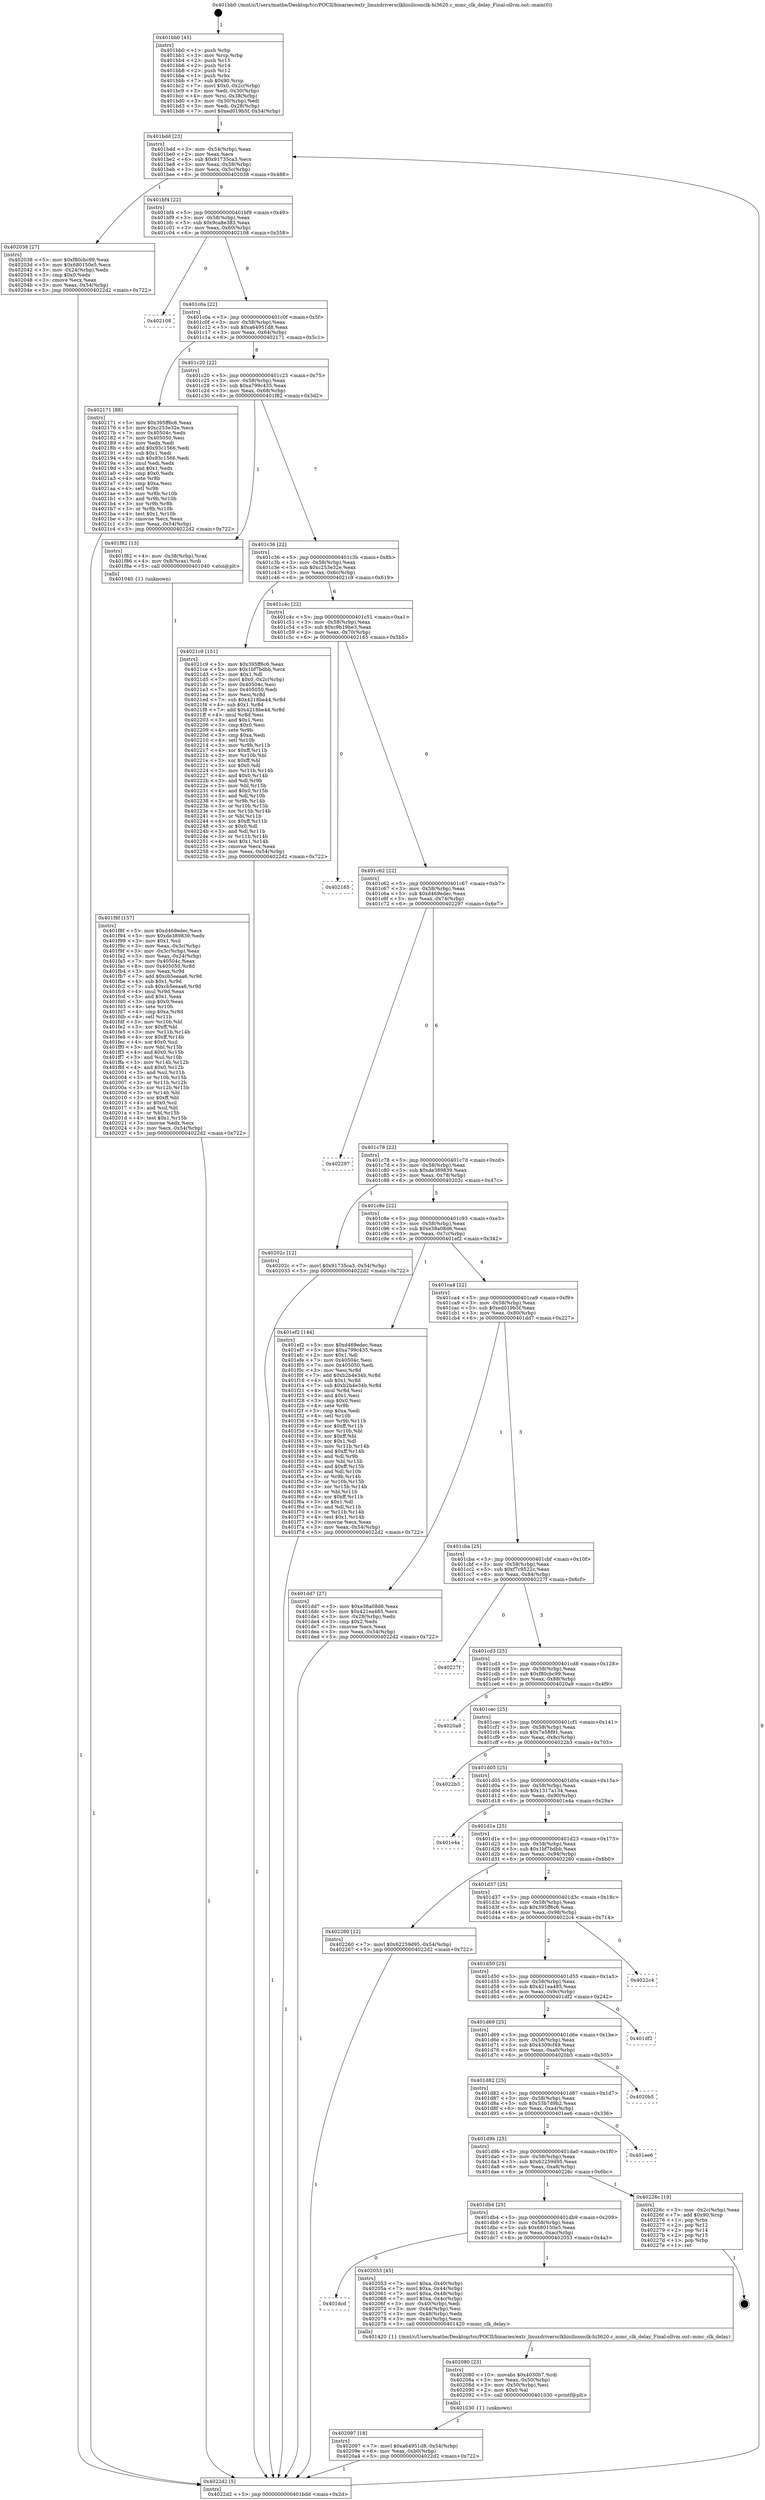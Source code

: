 digraph "0x401bb0" {
  label = "0x401bb0 (/mnt/c/Users/mathe/Desktop/tcc/POCII/binaries/extr_linuxdriversclkhisiliconclk-hi3620.c_mmc_clk_delay_Final-ollvm.out::main(0))"
  labelloc = "t"
  node[shape=record]

  Entry [label="",width=0.3,height=0.3,shape=circle,fillcolor=black,style=filled]
  "0x401bdd" [label="{
     0x401bdd [23]\l
     | [instrs]\l
     &nbsp;&nbsp;0x401bdd \<+3\>: mov -0x54(%rbp),%eax\l
     &nbsp;&nbsp;0x401be0 \<+2\>: mov %eax,%ecx\l
     &nbsp;&nbsp;0x401be2 \<+6\>: sub $0x91735ca3,%ecx\l
     &nbsp;&nbsp;0x401be8 \<+3\>: mov %eax,-0x58(%rbp)\l
     &nbsp;&nbsp;0x401beb \<+3\>: mov %ecx,-0x5c(%rbp)\l
     &nbsp;&nbsp;0x401bee \<+6\>: je 0000000000402038 \<main+0x488\>\l
  }"]
  "0x402038" [label="{
     0x402038 [27]\l
     | [instrs]\l
     &nbsp;&nbsp;0x402038 \<+5\>: mov $0xf80cbc99,%eax\l
     &nbsp;&nbsp;0x40203d \<+5\>: mov $0x680150e5,%ecx\l
     &nbsp;&nbsp;0x402042 \<+3\>: mov -0x24(%rbp),%edx\l
     &nbsp;&nbsp;0x402045 \<+3\>: cmp $0x0,%edx\l
     &nbsp;&nbsp;0x402048 \<+3\>: cmove %ecx,%eax\l
     &nbsp;&nbsp;0x40204b \<+3\>: mov %eax,-0x54(%rbp)\l
     &nbsp;&nbsp;0x40204e \<+5\>: jmp 00000000004022d2 \<main+0x722\>\l
  }"]
  "0x401bf4" [label="{
     0x401bf4 [22]\l
     | [instrs]\l
     &nbsp;&nbsp;0x401bf4 \<+5\>: jmp 0000000000401bf9 \<main+0x49\>\l
     &nbsp;&nbsp;0x401bf9 \<+3\>: mov -0x58(%rbp),%eax\l
     &nbsp;&nbsp;0x401bfc \<+5\>: sub $0x9ca8e383,%eax\l
     &nbsp;&nbsp;0x401c01 \<+3\>: mov %eax,-0x60(%rbp)\l
     &nbsp;&nbsp;0x401c04 \<+6\>: je 0000000000402108 \<main+0x558\>\l
  }"]
  Exit [label="",width=0.3,height=0.3,shape=circle,fillcolor=black,style=filled,peripheries=2]
  "0x402108" [label="{
     0x402108\l
  }", style=dashed]
  "0x401c0a" [label="{
     0x401c0a [22]\l
     | [instrs]\l
     &nbsp;&nbsp;0x401c0a \<+5\>: jmp 0000000000401c0f \<main+0x5f\>\l
     &nbsp;&nbsp;0x401c0f \<+3\>: mov -0x58(%rbp),%eax\l
     &nbsp;&nbsp;0x401c12 \<+5\>: sub $0xa64951d8,%eax\l
     &nbsp;&nbsp;0x401c17 \<+3\>: mov %eax,-0x64(%rbp)\l
     &nbsp;&nbsp;0x401c1a \<+6\>: je 0000000000402171 \<main+0x5c1\>\l
  }"]
  "0x402097" [label="{
     0x402097 [18]\l
     | [instrs]\l
     &nbsp;&nbsp;0x402097 \<+7\>: movl $0xa64951d8,-0x54(%rbp)\l
     &nbsp;&nbsp;0x40209e \<+6\>: mov %eax,-0xb0(%rbp)\l
     &nbsp;&nbsp;0x4020a4 \<+5\>: jmp 00000000004022d2 \<main+0x722\>\l
  }"]
  "0x402171" [label="{
     0x402171 [88]\l
     | [instrs]\l
     &nbsp;&nbsp;0x402171 \<+5\>: mov $0x395ff6c6,%eax\l
     &nbsp;&nbsp;0x402176 \<+5\>: mov $0xc253e32e,%ecx\l
     &nbsp;&nbsp;0x40217b \<+7\>: mov 0x40504c,%edx\l
     &nbsp;&nbsp;0x402182 \<+7\>: mov 0x405050,%esi\l
     &nbsp;&nbsp;0x402189 \<+2\>: mov %edx,%edi\l
     &nbsp;&nbsp;0x40218b \<+6\>: add $0x93c1566,%edi\l
     &nbsp;&nbsp;0x402191 \<+3\>: sub $0x1,%edi\l
     &nbsp;&nbsp;0x402194 \<+6\>: sub $0x93c1566,%edi\l
     &nbsp;&nbsp;0x40219a \<+3\>: imul %edi,%edx\l
     &nbsp;&nbsp;0x40219d \<+3\>: and $0x1,%edx\l
     &nbsp;&nbsp;0x4021a0 \<+3\>: cmp $0x0,%edx\l
     &nbsp;&nbsp;0x4021a3 \<+4\>: sete %r8b\l
     &nbsp;&nbsp;0x4021a7 \<+3\>: cmp $0xa,%esi\l
     &nbsp;&nbsp;0x4021aa \<+4\>: setl %r9b\l
     &nbsp;&nbsp;0x4021ae \<+3\>: mov %r8b,%r10b\l
     &nbsp;&nbsp;0x4021b1 \<+3\>: and %r9b,%r10b\l
     &nbsp;&nbsp;0x4021b4 \<+3\>: xor %r9b,%r8b\l
     &nbsp;&nbsp;0x4021b7 \<+3\>: or %r8b,%r10b\l
     &nbsp;&nbsp;0x4021ba \<+4\>: test $0x1,%r10b\l
     &nbsp;&nbsp;0x4021be \<+3\>: cmovne %ecx,%eax\l
     &nbsp;&nbsp;0x4021c1 \<+3\>: mov %eax,-0x54(%rbp)\l
     &nbsp;&nbsp;0x4021c4 \<+5\>: jmp 00000000004022d2 \<main+0x722\>\l
  }"]
  "0x401c20" [label="{
     0x401c20 [22]\l
     | [instrs]\l
     &nbsp;&nbsp;0x401c20 \<+5\>: jmp 0000000000401c25 \<main+0x75\>\l
     &nbsp;&nbsp;0x401c25 \<+3\>: mov -0x58(%rbp),%eax\l
     &nbsp;&nbsp;0x401c28 \<+5\>: sub $0xa799c435,%eax\l
     &nbsp;&nbsp;0x401c2d \<+3\>: mov %eax,-0x68(%rbp)\l
     &nbsp;&nbsp;0x401c30 \<+6\>: je 0000000000401f82 \<main+0x3d2\>\l
  }"]
  "0x402080" [label="{
     0x402080 [23]\l
     | [instrs]\l
     &nbsp;&nbsp;0x402080 \<+10\>: movabs $0x4030b7,%rdi\l
     &nbsp;&nbsp;0x40208a \<+3\>: mov %eax,-0x50(%rbp)\l
     &nbsp;&nbsp;0x40208d \<+3\>: mov -0x50(%rbp),%esi\l
     &nbsp;&nbsp;0x402090 \<+2\>: mov $0x0,%al\l
     &nbsp;&nbsp;0x402092 \<+5\>: call 0000000000401030 \<printf@plt\>\l
     | [calls]\l
     &nbsp;&nbsp;0x401030 \{1\} (unknown)\l
  }"]
  "0x401f82" [label="{
     0x401f82 [13]\l
     | [instrs]\l
     &nbsp;&nbsp;0x401f82 \<+4\>: mov -0x38(%rbp),%rax\l
     &nbsp;&nbsp;0x401f86 \<+4\>: mov 0x8(%rax),%rdi\l
     &nbsp;&nbsp;0x401f8a \<+5\>: call 0000000000401040 \<atoi@plt\>\l
     | [calls]\l
     &nbsp;&nbsp;0x401040 \{1\} (unknown)\l
  }"]
  "0x401c36" [label="{
     0x401c36 [22]\l
     | [instrs]\l
     &nbsp;&nbsp;0x401c36 \<+5\>: jmp 0000000000401c3b \<main+0x8b\>\l
     &nbsp;&nbsp;0x401c3b \<+3\>: mov -0x58(%rbp),%eax\l
     &nbsp;&nbsp;0x401c3e \<+5\>: sub $0xc253e32e,%eax\l
     &nbsp;&nbsp;0x401c43 \<+3\>: mov %eax,-0x6c(%rbp)\l
     &nbsp;&nbsp;0x401c46 \<+6\>: je 00000000004021c9 \<main+0x619\>\l
  }"]
  "0x401dcd" [label="{
     0x401dcd\l
  }", style=dashed]
  "0x4021c9" [label="{
     0x4021c9 [151]\l
     | [instrs]\l
     &nbsp;&nbsp;0x4021c9 \<+5\>: mov $0x395ff6c6,%eax\l
     &nbsp;&nbsp;0x4021ce \<+5\>: mov $0x1bf7bdbb,%ecx\l
     &nbsp;&nbsp;0x4021d3 \<+2\>: mov $0x1,%dl\l
     &nbsp;&nbsp;0x4021d5 \<+7\>: movl $0x0,-0x2c(%rbp)\l
     &nbsp;&nbsp;0x4021dc \<+7\>: mov 0x40504c,%esi\l
     &nbsp;&nbsp;0x4021e3 \<+7\>: mov 0x405050,%edi\l
     &nbsp;&nbsp;0x4021ea \<+3\>: mov %esi,%r8d\l
     &nbsp;&nbsp;0x4021ed \<+7\>: sub $0x4218be44,%r8d\l
     &nbsp;&nbsp;0x4021f4 \<+4\>: sub $0x1,%r8d\l
     &nbsp;&nbsp;0x4021f8 \<+7\>: add $0x4218be44,%r8d\l
     &nbsp;&nbsp;0x4021ff \<+4\>: imul %r8d,%esi\l
     &nbsp;&nbsp;0x402203 \<+3\>: and $0x1,%esi\l
     &nbsp;&nbsp;0x402206 \<+3\>: cmp $0x0,%esi\l
     &nbsp;&nbsp;0x402209 \<+4\>: sete %r9b\l
     &nbsp;&nbsp;0x40220d \<+3\>: cmp $0xa,%edi\l
     &nbsp;&nbsp;0x402210 \<+4\>: setl %r10b\l
     &nbsp;&nbsp;0x402214 \<+3\>: mov %r9b,%r11b\l
     &nbsp;&nbsp;0x402217 \<+4\>: xor $0xff,%r11b\l
     &nbsp;&nbsp;0x40221b \<+3\>: mov %r10b,%bl\l
     &nbsp;&nbsp;0x40221e \<+3\>: xor $0xff,%bl\l
     &nbsp;&nbsp;0x402221 \<+3\>: xor $0x0,%dl\l
     &nbsp;&nbsp;0x402224 \<+3\>: mov %r11b,%r14b\l
     &nbsp;&nbsp;0x402227 \<+4\>: and $0x0,%r14b\l
     &nbsp;&nbsp;0x40222b \<+3\>: and %dl,%r9b\l
     &nbsp;&nbsp;0x40222e \<+3\>: mov %bl,%r15b\l
     &nbsp;&nbsp;0x402231 \<+4\>: and $0x0,%r15b\l
     &nbsp;&nbsp;0x402235 \<+3\>: and %dl,%r10b\l
     &nbsp;&nbsp;0x402238 \<+3\>: or %r9b,%r14b\l
     &nbsp;&nbsp;0x40223b \<+3\>: or %r10b,%r15b\l
     &nbsp;&nbsp;0x40223e \<+3\>: xor %r15b,%r14b\l
     &nbsp;&nbsp;0x402241 \<+3\>: or %bl,%r11b\l
     &nbsp;&nbsp;0x402244 \<+4\>: xor $0xff,%r11b\l
     &nbsp;&nbsp;0x402248 \<+3\>: or $0x0,%dl\l
     &nbsp;&nbsp;0x40224b \<+3\>: and %dl,%r11b\l
     &nbsp;&nbsp;0x40224e \<+3\>: or %r11b,%r14b\l
     &nbsp;&nbsp;0x402251 \<+4\>: test $0x1,%r14b\l
     &nbsp;&nbsp;0x402255 \<+3\>: cmovne %ecx,%eax\l
     &nbsp;&nbsp;0x402258 \<+3\>: mov %eax,-0x54(%rbp)\l
     &nbsp;&nbsp;0x40225b \<+5\>: jmp 00000000004022d2 \<main+0x722\>\l
  }"]
  "0x401c4c" [label="{
     0x401c4c [22]\l
     | [instrs]\l
     &nbsp;&nbsp;0x401c4c \<+5\>: jmp 0000000000401c51 \<main+0xa1\>\l
     &nbsp;&nbsp;0x401c51 \<+3\>: mov -0x58(%rbp),%eax\l
     &nbsp;&nbsp;0x401c54 \<+5\>: sub $0xc9b19be3,%eax\l
     &nbsp;&nbsp;0x401c59 \<+3\>: mov %eax,-0x70(%rbp)\l
     &nbsp;&nbsp;0x401c5c \<+6\>: je 0000000000402165 \<main+0x5b5\>\l
  }"]
  "0x402053" [label="{
     0x402053 [45]\l
     | [instrs]\l
     &nbsp;&nbsp;0x402053 \<+7\>: movl $0xa,-0x40(%rbp)\l
     &nbsp;&nbsp;0x40205a \<+7\>: movl $0xa,-0x44(%rbp)\l
     &nbsp;&nbsp;0x402061 \<+7\>: movl $0xa,-0x48(%rbp)\l
     &nbsp;&nbsp;0x402068 \<+7\>: movl $0xa,-0x4c(%rbp)\l
     &nbsp;&nbsp;0x40206f \<+3\>: mov -0x40(%rbp),%edi\l
     &nbsp;&nbsp;0x402072 \<+3\>: mov -0x44(%rbp),%esi\l
     &nbsp;&nbsp;0x402075 \<+3\>: mov -0x48(%rbp),%edx\l
     &nbsp;&nbsp;0x402078 \<+3\>: mov -0x4c(%rbp),%ecx\l
     &nbsp;&nbsp;0x40207b \<+5\>: call 0000000000401420 \<mmc_clk_delay\>\l
     | [calls]\l
     &nbsp;&nbsp;0x401420 \{1\} (/mnt/c/Users/mathe/Desktop/tcc/POCII/binaries/extr_linuxdriversclkhisiliconclk-hi3620.c_mmc_clk_delay_Final-ollvm.out::mmc_clk_delay)\l
  }"]
  "0x402165" [label="{
     0x402165\l
  }", style=dashed]
  "0x401c62" [label="{
     0x401c62 [22]\l
     | [instrs]\l
     &nbsp;&nbsp;0x401c62 \<+5\>: jmp 0000000000401c67 \<main+0xb7\>\l
     &nbsp;&nbsp;0x401c67 \<+3\>: mov -0x58(%rbp),%eax\l
     &nbsp;&nbsp;0x401c6a \<+5\>: sub $0xd469edec,%eax\l
     &nbsp;&nbsp;0x401c6f \<+3\>: mov %eax,-0x74(%rbp)\l
     &nbsp;&nbsp;0x401c72 \<+6\>: je 0000000000402297 \<main+0x6e7\>\l
  }"]
  "0x401db4" [label="{
     0x401db4 [25]\l
     | [instrs]\l
     &nbsp;&nbsp;0x401db4 \<+5\>: jmp 0000000000401db9 \<main+0x209\>\l
     &nbsp;&nbsp;0x401db9 \<+3\>: mov -0x58(%rbp),%eax\l
     &nbsp;&nbsp;0x401dbc \<+5\>: sub $0x680150e5,%eax\l
     &nbsp;&nbsp;0x401dc1 \<+6\>: mov %eax,-0xac(%rbp)\l
     &nbsp;&nbsp;0x401dc7 \<+6\>: je 0000000000402053 \<main+0x4a3\>\l
  }"]
  "0x402297" [label="{
     0x402297\l
  }", style=dashed]
  "0x401c78" [label="{
     0x401c78 [22]\l
     | [instrs]\l
     &nbsp;&nbsp;0x401c78 \<+5\>: jmp 0000000000401c7d \<main+0xcd\>\l
     &nbsp;&nbsp;0x401c7d \<+3\>: mov -0x58(%rbp),%eax\l
     &nbsp;&nbsp;0x401c80 \<+5\>: sub $0xde389839,%eax\l
     &nbsp;&nbsp;0x401c85 \<+3\>: mov %eax,-0x78(%rbp)\l
     &nbsp;&nbsp;0x401c88 \<+6\>: je 000000000040202c \<main+0x47c\>\l
  }"]
  "0x40226c" [label="{
     0x40226c [19]\l
     | [instrs]\l
     &nbsp;&nbsp;0x40226c \<+3\>: mov -0x2c(%rbp),%eax\l
     &nbsp;&nbsp;0x40226f \<+7\>: add $0x90,%rsp\l
     &nbsp;&nbsp;0x402276 \<+1\>: pop %rbx\l
     &nbsp;&nbsp;0x402277 \<+2\>: pop %r12\l
     &nbsp;&nbsp;0x402279 \<+2\>: pop %r14\l
     &nbsp;&nbsp;0x40227b \<+2\>: pop %r15\l
     &nbsp;&nbsp;0x40227d \<+1\>: pop %rbp\l
     &nbsp;&nbsp;0x40227e \<+1\>: ret\l
  }"]
  "0x40202c" [label="{
     0x40202c [12]\l
     | [instrs]\l
     &nbsp;&nbsp;0x40202c \<+7\>: movl $0x91735ca3,-0x54(%rbp)\l
     &nbsp;&nbsp;0x402033 \<+5\>: jmp 00000000004022d2 \<main+0x722\>\l
  }"]
  "0x401c8e" [label="{
     0x401c8e [22]\l
     | [instrs]\l
     &nbsp;&nbsp;0x401c8e \<+5\>: jmp 0000000000401c93 \<main+0xe3\>\l
     &nbsp;&nbsp;0x401c93 \<+3\>: mov -0x58(%rbp),%eax\l
     &nbsp;&nbsp;0x401c96 \<+5\>: sub $0xe38a08d6,%eax\l
     &nbsp;&nbsp;0x401c9b \<+3\>: mov %eax,-0x7c(%rbp)\l
     &nbsp;&nbsp;0x401c9e \<+6\>: je 0000000000401ef2 \<main+0x342\>\l
  }"]
  "0x401d9b" [label="{
     0x401d9b [25]\l
     | [instrs]\l
     &nbsp;&nbsp;0x401d9b \<+5\>: jmp 0000000000401da0 \<main+0x1f0\>\l
     &nbsp;&nbsp;0x401da0 \<+3\>: mov -0x58(%rbp),%eax\l
     &nbsp;&nbsp;0x401da3 \<+5\>: sub $0x62259d95,%eax\l
     &nbsp;&nbsp;0x401da8 \<+6\>: mov %eax,-0xa8(%rbp)\l
     &nbsp;&nbsp;0x401dae \<+6\>: je 000000000040226c \<main+0x6bc\>\l
  }"]
  "0x401ef2" [label="{
     0x401ef2 [144]\l
     | [instrs]\l
     &nbsp;&nbsp;0x401ef2 \<+5\>: mov $0xd469edec,%eax\l
     &nbsp;&nbsp;0x401ef7 \<+5\>: mov $0xa799c435,%ecx\l
     &nbsp;&nbsp;0x401efc \<+2\>: mov $0x1,%dl\l
     &nbsp;&nbsp;0x401efe \<+7\>: mov 0x40504c,%esi\l
     &nbsp;&nbsp;0x401f05 \<+7\>: mov 0x405050,%edi\l
     &nbsp;&nbsp;0x401f0c \<+3\>: mov %esi,%r8d\l
     &nbsp;&nbsp;0x401f0f \<+7\>: add $0xb2b4e34b,%r8d\l
     &nbsp;&nbsp;0x401f16 \<+4\>: sub $0x1,%r8d\l
     &nbsp;&nbsp;0x401f1a \<+7\>: sub $0xb2b4e34b,%r8d\l
     &nbsp;&nbsp;0x401f21 \<+4\>: imul %r8d,%esi\l
     &nbsp;&nbsp;0x401f25 \<+3\>: and $0x1,%esi\l
     &nbsp;&nbsp;0x401f28 \<+3\>: cmp $0x0,%esi\l
     &nbsp;&nbsp;0x401f2b \<+4\>: sete %r9b\l
     &nbsp;&nbsp;0x401f2f \<+3\>: cmp $0xa,%edi\l
     &nbsp;&nbsp;0x401f32 \<+4\>: setl %r10b\l
     &nbsp;&nbsp;0x401f36 \<+3\>: mov %r9b,%r11b\l
     &nbsp;&nbsp;0x401f39 \<+4\>: xor $0xff,%r11b\l
     &nbsp;&nbsp;0x401f3d \<+3\>: mov %r10b,%bl\l
     &nbsp;&nbsp;0x401f40 \<+3\>: xor $0xff,%bl\l
     &nbsp;&nbsp;0x401f43 \<+3\>: xor $0x1,%dl\l
     &nbsp;&nbsp;0x401f46 \<+3\>: mov %r11b,%r14b\l
     &nbsp;&nbsp;0x401f49 \<+4\>: and $0xff,%r14b\l
     &nbsp;&nbsp;0x401f4d \<+3\>: and %dl,%r9b\l
     &nbsp;&nbsp;0x401f50 \<+3\>: mov %bl,%r15b\l
     &nbsp;&nbsp;0x401f53 \<+4\>: and $0xff,%r15b\l
     &nbsp;&nbsp;0x401f57 \<+3\>: and %dl,%r10b\l
     &nbsp;&nbsp;0x401f5a \<+3\>: or %r9b,%r14b\l
     &nbsp;&nbsp;0x401f5d \<+3\>: or %r10b,%r15b\l
     &nbsp;&nbsp;0x401f60 \<+3\>: xor %r15b,%r14b\l
     &nbsp;&nbsp;0x401f63 \<+3\>: or %bl,%r11b\l
     &nbsp;&nbsp;0x401f66 \<+4\>: xor $0xff,%r11b\l
     &nbsp;&nbsp;0x401f6a \<+3\>: or $0x1,%dl\l
     &nbsp;&nbsp;0x401f6d \<+3\>: and %dl,%r11b\l
     &nbsp;&nbsp;0x401f70 \<+3\>: or %r11b,%r14b\l
     &nbsp;&nbsp;0x401f73 \<+4\>: test $0x1,%r14b\l
     &nbsp;&nbsp;0x401f77 \<+3\>: cmovne %ecx,%eax\l
     &nbsp;&nbsp;0x401f7a \<+3\>: mov %eax,-0x54(%rbp)\l
     &nbsp;&nbsp;0x401f7d \<+5\>: jmp 00000000004022d2 \<main+0x722\>\l
  }"]
  "0x401ca4" [label="{
     0x401ca4 [22]\l
     | [instrs]\l
     &nbsp;&nbsp;0x401ca4 \<+5\>: jmp 0000000000401ca9 \<main+0xf9\>\l
     &nbsp;&nbsp;0x401ca9 \<+3\>: mov -0x58(%rbp),%eax\l
     &nbsp;&nbsp;0x401cac \<+5\>: sub $0xed019b5f,%eax\l
     &nbsp;&nbsp;0x401cb1 \<+3\>: mov %eax,-0x80(%rbp)\l
     &nbsp;&nbsp;0x401cb4 \<+6\>: je 0000000000401dd7 \<main+0x227\>\l
  }"]
  "0x401ee6" [label="{
     0x401ee6\l
  }", style=dashed]
  "0x401dd7" [label="{
     0x401dd7 [27]\l
     | [instrs]\l
     &nbsp;&nbsp;0x401dd7 \<+5\>: mov $0xe38a08d6,%eax\l
     &nbsp;&nbsp;0x401ddc \<+5\>: mov $0x421ea485,%ecx\l
     &nbsp;&nbsp;0x401de1 \<+3\>: mov -0x28(%rbp),%edx\l
     &nbsp;&nbsp;0x401de4 \<+3\>: cmp $0x2,%edx\l
     &nbsp;&nbsp;0x401de7 \<+3\>: cmovne %ecx,%eax\l
     &nbsp;&nbsp;0x401dea \<+3\>: mov %eax,-0x54(%rbp)\l
     &nbsp;&nbsp;0x401ded \<+5\>: jmp 00000000004022d2 \<main+0x722\>\l
  }"]
  "0x401cba" [label="{
     0x401cba [25]\l
     | [instrs]\l
     &nbsp;&nbsp;0x401cba \<+5\>: jmp 0000000000401cbf \<main+0x10f\>\l
     &nbsp;&nbsp;0x401cbf \<+3\>: mov -0x58(%rbp),%eax\l
     &nbsp;&nbsp;0x401cc2 \<+5\>: sub $0xf7c9522c,%eax\l
     &nbsp;&nbsp;0x401cc7 \<+6\>: mov %eax,-0x84(%rbp)\l
     &nbsp;&nbsp;0x401ccd \<+6\>: je 000000000040227f \<main+0x6cf\>\l
  }"]
  "0x4022d2" [label="{
     0x4022d2 [5]\l
     | [instrs]\l
     &nbsp;&nbsp;0x4022d2 \<+5\>: jmp 0000000000401bdd \<main+0x2d\>\l
  }"]
  "0x401bb0" [label="{
     0x401bb0 [45]\l
     | [instrs]\l
     &nbsp;&nbsp;0x401bb0 \<+1\>: push %rbp\l
     &nbsp;&nbsp;0x401bb1 \<+3\>: mov %rsp,%rbp\l
     &nbsp;&nbsp;0x401bb4 \<+2\>: push %r15\l
     &nbsp;&nbsp;0x401bb6 \<+2\>: push %r14\l
     &nbsp;&nbsp;0x401bb8 \<+2\>: push %r12\l
     &nbsp;&nbsp;0x401bba \<+1\>: push %rbx\l
     &nbsp;&nbsp;0x401bbb \<+7\>: sub $0x90,%rsp\l
     &nbsp;&nbsp;0x401bc2 \<+7\>: movl $0x0,-0x2c(%rbp)\l
     &nbsp;&nbsp;0x401bc9 \<+3\>: mov %edi,-0x30(%rbp)\l
     &nbsp;&nbsp;0x401bcc \<+4\>: mov %rsi,-0x38(%rbp)\l
     &nbsp;&nbsp;0x401bd0 \<+3\>: mov -0x30(%rbp),%edi\l
     &nbsp;&nbsp;0x401bd3 \<+3\>: mov %edi,-0x28(%rbp)\l
     &nbsp;&nbsp;0x401bd6 \<+7\>: movl $0xed019b5f,-0x54(%rbp)\l
  }"]
  "0x401f8f" [label="{
     0x401f8f [157]\l
     | [instrs]\l
     &nbsp;&nbsp;0x401f8f \<+5\>: mov $0xd469edec,%ecx\l
     &nbsp;&nbsp;0x401f94 \<+5\>: mov $0xde389839,%edx\l
     &nbsp;&nbsp;0x401f99 \<+3\>: mov $0x1,%sil\l
     &nbsp;&nbsp;0x401f9c \<+3\>: mov %eax,-0x3c(%rbp)\l
     &nbsp;&nbsp;0x401f9f \<+3\>: mov -0x3c(%rbp),%eax\l
     &nbsp;&nbsp;0x401fa2 \<+3\>: mov %eax,-0x24(%rbp)\l
     &nbsp;&nbsp;0x401fa5 \<+7\>: mov 0x40504c,%eax\l
     &nbsp;&nbsp;0x401fac \<+8\>: mov 0x405050,%r8d\l
     &nbsp;&nbsp;0x401fb4 \<+3\>: mov %eax,%r9d\l
     &nbsp;&nbsp;0x401fb7 \<+7\>: add $0xcb5eeaa6,%r9d\l
     &nbsp;&nbsp;0x401fbe \<+4\>: sub $0x1,%r9d\l
     &nbsp;&nbsp;0x401fc2 \<+7\>: sub $0xcb5eeaa6,%r9d\l
     &nbsp;&nbsp;0x401fc9 \<+4\>: imul %r9d,%eax\l
     &nbsp;&nbsp;0x401fcd \<+3\>: and $0x1,%eax\l
     &nbsp;&nbsp;0x401fd0 \<+3\>: cmp $0x0,%eax\l
     &nbsp;&nbsp;0x401fd3 \<+4\>: sete %r10b\l
     &nbsp;&nbsp;0x401fd7 \<+4\>: cmp $0xa,%r8d\l
     &nbsp;&nbsp;0x401fdb \<+4\>: setl %r11b\l
     &nbsp;&nbsp;0x401fdf \<+3\>: mov %r10b,%bl\l
     &nbsp;&nbsp;0x401fe2 \<+3\>: xor $0xff,%bl\l
     &nbsp;&nbsp;0x401fe5 \<+3\>: mov %r11b,%r14b\l
     &nbsp;&nbsp;0x401fe8 \<+4\>: xor $0xff,%r14b\l
     &nbsp;&nbsp;0x401fec \<+4\>: xor $0x0,%sil\l
     &nbsp;&nbsp;0x401ff0 \<+3\>: mov %bl,%r15b\l
     &nbsp;&nbsp;0x401ff3 \<+4\>: and $0x0,%r15b\l
     &nbsp;&nbsp;0x401ff7 \<+3\>: and %sil,%r10b\l
     &nbsp;&nbsp;0x401ffa \<+3\>: mov %r14b,%r12b\l
     &nbsp;&nbsp;0x401ffd \<+4\>: and $0x0,%r12b\l
     &nbsp;&nbsp;0x402001 \<+3\>: and %sil,%r11b\l
     &nbsp;&nbsp;0x402004 \<+3\>: or %r10b,%r15b\l
     &nbsp;&nbsp;0x402007 \<+3\>: or %r11b,%r12b\l
     &nbsp;&nbsp;0x40200a \<+3\>: xor %r12b,%r15b\l
     &nbsp;&nbsp;0x40200d \<+3\>: or %r14b,%bl\l
     &nbsp;&nbsp;0x402010 \<+3\>: xor $0xff,%bl\l
     &nbsp;&nbsp;0x402013 \<+4\>: or $0x0,%sil\l
     &nbsp;&nbsp;0x402017 \<+3\>: and %sil,%bl\l
     &nbsp;&nbsp;0x40201a \<+3\>: or %bl,%r15b\l
     &nbsp;&nbsp;0x40201d \<+4\>: test $0x1,%r15b\l
     &nbsp;&nbsp;0x402021 \<+3\>: cmovne %edx,%ecx\l
     &nbsp;&nbsp;0x402024 \<+3\>: mov %ecx,-0x54(%rbp)\l
     &nbsp;&nbsp;0x402027 \<+5\>: jmp 00000000004022d2 \<main+0x722\>\l
  }"]
  "0x401d82" [label="{
     0x401d82 [25]\l
     | [instrs]\l
     &nbsp;&nbsp;0x401d82 \<+5\>: jmp 0000000000401d87 \<main+0x1d7\>\l
     &nbsp;&nbsp;0x401d87 \<+3\>: mov -0x58(%rbp),%eax\l
     &nbsp;&nbsp;0x401d8a \<+5\>: sub $0x53b7d9b2,%eax\l
     &nbsp;&nbsp;0x401d8f \<+6\>: mov %eax,-0xa4(%rbp)\l
     &nbsp;&nbsp;0x401d95 \<+6\>: je 0000000000401ee6 \<main+0x336\>\l
  }"]
  "0x40227f" [label="{
     0x40227f\l
  }", style=dashed]
  "0x401cd3" [label="{
     0x401cd3 [25]\l
     | [instrs]\l
     &nbsp;&nbsp;0x401cd3 \<+5\>: jmp 0000000000401cd8 \<main+0x128\>\l
     &nbsp;&nbsp;0x401cd8 \<+3\>: mov -0x58(%rbp),%eax\l
     &nbsp;&nbsp;0x401cdb \<+5\>: sub $0xf80cbc99,%eax\l
     &nbsp;&nbsp;0x401ce0 \<+6\>: mov %eax,-0x88(%rbp)\l
     &nbsp;&nbsp;0x401ce6 \<+6\>: je 00000000004020a9 \<main+0x4f9\>\l
  }"]
  "0x4020b5" [label="{
     0x4020b5\l
  }", style=dashed]
  "0x4020a9" [label="{
     0x4020a9\l
  }", style=dashed]
  "0x401cec" [label="{
     0x401cec [25]\l
     | [instrs]\l
     &nbsp;&nbsp;0x401cec \<+5\>: jmp 0000000000401cf1 \<main+0x141\>\l
     &nbsp;&nbsp;0x401cf1 \<+3\>: mov -0x58(%rbp),%eax\l
     &nbsp;&nbsp;0x401cf4 \<+5\>: sub $0x7e58f91,%eax\l
     &nbsp;&nbsp;0x401cf9 \<+6\>: mov %eax,-0x8c(%rbp)\l
     &nbsp;&nbsp;0x401cff \<+6\>: je 00000000004022b3 \<main+0x703\>\l
  }"]
  "0x401d69" [label="{
     0x401d69 [25]\l
     | [instrs]\l
     &nbsp;&nbsp;0x401d69 \<+5\>: jmp 0000000000401d6e \<main+0x1be\>\l
     &nbsp;&nbsp;0x401d6e \<+3\>: mov -0x58(%rbp),%eax\l
     &nbsp;&nbsp;0x401d71 \<+5\>: sub $0x4309cf49,%eax\l
     &nbsp;&nbsp;0x401d76 \<+6\>: mov %eax,-0xa0(%rbp)\l
     &nbsp;&nbsp;0x401d7c \<+6\>: je 00000000004020b5 \<main+0x505\>\l
  }"]
  "0x4022b3" [label="{
     0x4022b3\l
  }", style=dashed]
  "0x401d05" [label="{
     0x401d05 [25]\l
     | [instrs]\l
     &nbsp;&nbsp;0x401d05 \<+5\>: jmp 0000000000401d0a \<main+0x15a\>\l
     &nbsp;&nbsp;0x401d0a \<+3\>: mov -0x58(%rbp),%eax\l
     &nbsp;&nbsp;0x401d0d \<+5\>: sub $0x1317a134,%eax\l
     &nbsp;&nbsp;0x401d12 \<+6\>: mov %eax,-0x90(%rbp)\l
     &nbsp;&nbsp;0x401d18 \<+6\>: je 0000000000401e4a \<main+0x29a\>\l
  }"]
  "0x401df2" [label="{
     0x401df2\l
  }", style=dashed]
  "0x401e4a" [label="{
     0x401e4a\l
  }", style=dashed]
  "0x401d1e" [label="{
     0x401d1e [25]\l
     | [instrs]\l
     &nbsp;&nbsp;0x401d1e \<+5\>: jmp 0000000000401d23 \<main+0x173\>\l
     &nbsp;&nbsp;0x401d23 \<+3\>: mov -0x58(%rbp),%eax\l
     &nbsp;&nbsp;0x401d26 \<+5\>: sub $0x1bf7bdbb,%eax\l
     &nbsp;&nbsp;0x401d2b \<+6\>: mov %eax,-0x94(%rbp)\l
     &nbsp;&nbsp;0x401d31 \<+6\>: je 0000000000402260 \<main+0x6b0\>\l
  }"]
  "0x401d50" [label="{
     0x401d50 [25]\l
     | [instrs]\l
     &nbsp;&nbsp;0x401d50 \<+5\>: jmp 0000000000401d55 \<main+0x1a5\>\l
     &nbsp;&nbsp;0x401d55 \<+3\>: mov -0x58(%rbp),%eax\l
     &nbsp;&nbsp;0x401d58 \<+5\>: sub $0x421ea485,%eax\l
     &nbsp;&nbsp;0x401d5d \<+6\>: mov %eax,-0x9c(%rbp)\l
     &nbsp;&nbsp;0x401d63 \<+6\>: je 0000000000401df2 \<main+0x242\>\l
  }"]
  "0x402260" [label="{
     0x402260 [12]\l
     | [instrs]\l
     &nbsp;&nbsp;0x402260 \<+7\>: movl $0x62259d95,-0x54(%rbp)\l
     &nbsp;&nbsp;0x402267 \<+5\>: jmp 00000000004022d2 \<main+0x722\>\l
  }"]
  "0x401d37" [label="{
     0x401d37 [25]\l
     | [instrs]\l
     &nbsp;&nbsp;0x401d37 \<+5\>: jmp 0000000000401d3c \<main+0x18c\>\l
     &nbsp;&nbsp;0x401d3c \<+3\>: mov -0x58(%rbp),%eax\l
     &nbsp;&nbsp;0x401d3f \<+5\>: sub $0x395ff6c6,%eax\l
     &nbsp;&nbsp;0x401d44 \<+6\>: mov %eax,-0x98(%rbp)\l
     &nbsp;&nbsp;0x401d4a \<+6\>: je 00000000004022c4 \<main+0x714\>\l
  }"]
  "0x4022c4" [label="{
     0x4022c4\l
  }", style=dashed]
  Entry -> "0x401bb0" [label=" 1"]
  "0x401bdd" -> "0x402038" [label=" 1"]
  "0x401bdd" -> "0x401bf4" [label=" 9"]
  "0x40226c" -> Exit [label=" 1"]
  "0x401bf4" -> "0x402108" [label=" 0"]
  "0x401bf4" -> "0x401c0a" [label=" 9"]
  "0x402260" -> "0x4022d2" [label=" 1"]
  "0x401c0a" -> "0x402171" [label=" 1"]
  "0x401c0a" -> "0x401c20" [label=" 8"]
  "0x4021c9" -> "0x4022d2" [label=" 1"]
  "0x401c20" -> "0x401f82" [label=" 1"]
  "0x401c20" -> "0x401c36" [label=" 7"]
  "0x402171" -> "0x4022d2" [label=" 1"]
  "0x401c36" -> "0x4021c9" [label=" 1"]
  "0x401c36" -> "0x401c4c" [label=" 6"]
  "0x402097" -> "0x4022d2" [label=" 1"]
  "0x401c4c" -> "0x402165" [label=" 0"]
  "0x401c4c" -> "0x401c62" [label=" 6"]
  "0x402080" -> "0x402097" [label=" 1"]
  "0x401c62" -> "0x402297" [label=" 0"]
  "0x401c62" -> "0x401c78" [label=" 6"]
  "0x401db4" -> "0x401dcd" [label=" 0"]
  "0x401c78" -> "0x40202c" [label=" 1"]
  "0x401c78" -> "0x401c8e" [label=" 5"]
  "0x401db4" -> "0x402053" [label=" 1"]
  "0x401c8e" -> "0x401ef2" [label=" 1"]
  "0x401c8e" -> "0x401ca4" [label=" 4"]
  "0x401d9b" -> "0x401db4" [label=" 1"]
  "0x401ca4" -> "0x401dd7" [label=" 1"]
  "0x401ca4" -> "0x401cba" [label=" 3"]
  "0x401dd7" -> "0x4022d2" [label=" 1"]
  "0x401bb0" -> "0x401bdd" [label=" 1"]
  "0x4022d2" -> "0x401bdd" [label=" 9"]
  "0x401ef2" -> "0x4022d2" [label=" 1"]
  "0x401f82" -> "0x401f8f" [label=" 1"]
  "0x401f8f" -> "0x4022d2" [label=" 1"]
  "0x40202c" -> "0x4022d2" [label=" 1"]
  "0x402038" -> "0x4022d2" [label=" 1"]
  "0x401d9b" -> "0x40226c" [label=" 1"]
  "0x401cba" -> "0x40227f" [label=" 0"]
  "0x401cba" -> "0x401cd3" [label=" 3"]
  "0x401d82" -> "0x401d9b" [label=" 2"]
  "0x401cd3" -> "0x4020a9" [label=" 0"]
  "0x401cd3" -> "0x401cec" [label=" 3"]
  "0x401d82" -> "0x401ee6" [label=" 0"]
  "0x401cec" -> "0x4022b3" [label=" 0"]
  "0x401cec" -> "0x401d05" [label=" 3"]
  "0x401d69" -> "0x401d82" [label=" 2"]
  "0x401d05" -> "0x401e4a" [label=" 0"]
  "0x401d05" -> "0x401d1e" [label=" 3"]
  "0x401d69" -> "0x4020b5" [label=" 0"]
  "0x401d1e" -> "0x402260" [label=" 1"]
  "0x401d1e" -> "0x401d37" [label=" 2"]
  "0x401d50" -> "0x401d69" [label=" 2"]
  "0x401d37" -> "0x4022c4" [label=" 0"]
  "0x401d37" -> "0x401d50" [label=" 2"]
  "0x402053" -> "0x402080" [label=" 1"]
  "0x401d50" -> "0x401df2" [label=" 0"]
}
